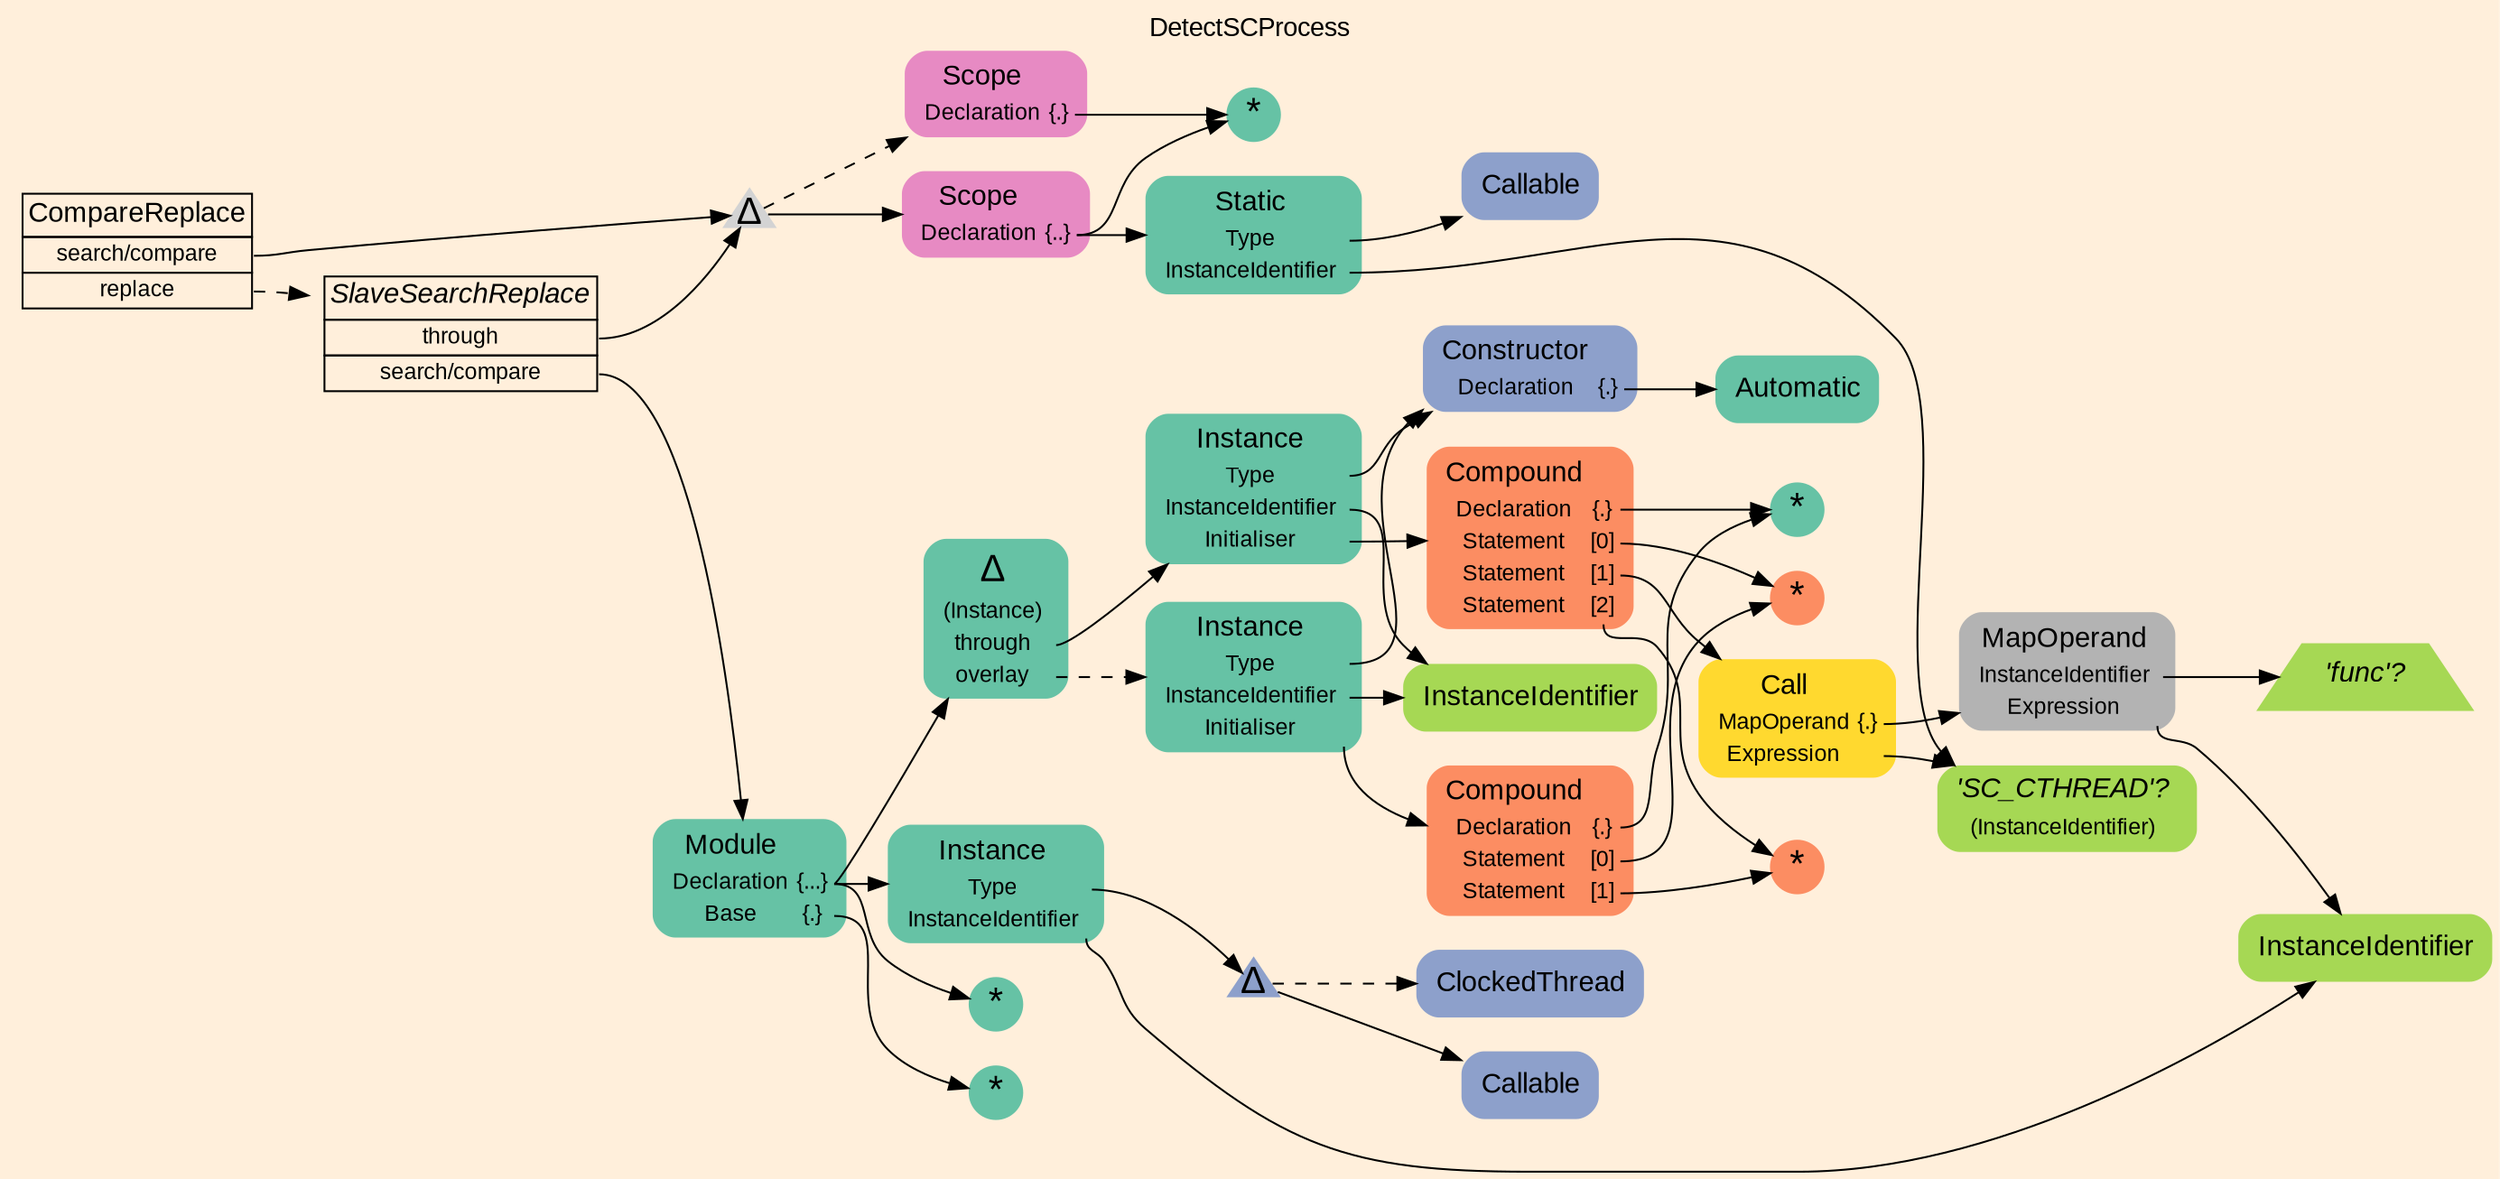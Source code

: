 digraph "DetectSCProcess" {
label = "DetectSCProcess"
labelloc = t
graph [
    rankdir = "LR"
    ranksep = 0.3
    bgcolor = antiquewhite1
    color = black
    fontcolor = black
    fontname = "Arial"
];
node [
    fontname = "Arial"
];
edge [
    fontname = "Arial"
];

// -------------------- transformation figure --------------------
// -------- block CR#B-3-4 ----------
"CR#B-3-4" [
    shape = "plaintext"
    fillcolor = antiquewhite1
    fontsize = "12"
    fontcolor = black
    label = <<TABLE BORDER="0" CELLBORDER="1" CELLSPACING="0">
     <TR><TD><FONT POINT-SIZE="15" COLOR="black">CompareReplace</FONT></TD></TR>
     <TR><TD PORT="port0"><FONT POINT-SIZE="12" COLOR="black">search/compare</FONT></TD></TR>
     <TR><TD PORT="port1"><FONT POINT-SIZE="12" COLOR="black">replace</FONT></TD></TR>
    </TABLE>>
    style = "filled"
    color = black
];

// -------- block #B-2-109 ----------
"#B-2-109" [
    shape = "triangle"
    fontsize = "12"
    fontcolor = black
    label = <<FONT POINT-SIZE="20" COLOR="black">Δ</FONT>>
    style = "filled"
    penwidth = 0.0
    fixedsize = true
    width = 0.4
    height = 0.4
];

// -------- block #B-2-110 ----------
"#B-2-110" [
    shape = "plaintext"
    fillcolor = "/set28/4"
    fontsize = "12"
    fontcolor = black
    label = <<TABLE BORDER="0" CELLBORDER="0" CELLSPACING="0">
     <TR><TD><FONT POINT-SIZE="15" COLOR="black">Scope</FONT></TD></TR>
     <TR><TD><FONT POINT-SIZE="12" COLOR="black">Declaration</FONT></TD><TD PORT="port0"><FONT POINT-SIZE="12" COLOR="black">{..}</FONT></TD></TR>
    </TABLE>>
    style = "rounded,filled"
];

// -------- block #B-2-112 ----------
"#B-2-112" [
    shape = "circle"
    fillcolor = "/set28/1"
    fontsize = "12"
    fontcolor = black
    label = <<FONT POINT-SIZE="20" COLOR="black">*</FONT>>
    style = "filled"
    penwidth = 0.0
    fixedsize = true
    width = 0.4
    height = 0.4
];

// -------- block #B-2-115 ----------
"#B-2-115" [
    shape = "plaintext"
    fillcolor = "/set28/1"
    fontsize = "12"
    fontcolor = black
    label = <<TABLE BORDER="0" CELLBORDER="0" CELLSPACING="0">
     <TR><TD><FONT POINT-SIZE="15" COLOR="black">Static</FONT></TD></TR>
     <TR><TD><FONT POINT-SIZE="12" COLOR="black">Type</FONT></TD><TD PORT="port0"></TD></TR>
     <TR><TD><FONT POINT-SIZE="12" COLOR="black">InstanceIdentifier</FONT></TD><TD PORT="port1"></TD></TR>
    </TABLE>>
    style = "rounded,filled"
];

// -------- block #B-2-135 ----------
"#B-2-135" [
    shape = "plaintext"
    fillcolor = "/set28/3"
    fontsize = "12"
    fontcolor = black
    label = <<TABLE BORDER="0" CELLBORDER="0" CELLSPACING="0">
     <TR><TD><FONT POINT-SIZE="15" COLOR="black">Callable</FONT></TD></TR>
    </TABLE>>
    style = "rounded,filled"
];

// -------- block #B-2-132 ----------
"#B-2-132" [
    shape = "plaintext"
    fillcolor = "/set28/5"
    fontsize = "12"
    fontcolor = black
    label = <<TABLE BORDER="0" CELLBORDER="0" CELLSPACING="0">
     <TR><TD><FONT POINT-SIZE="15" COLOR="black"><I>'SC_CTHREAD'?</I></FONT></TD></TR>
     <TR><TD><FONT POINT-SIZE="12" COLOR="black">(InstanceIdentifier)</FONT></TD><TD PORT="port0"></TD></TR>
    </TABLE>>
    style = "rounded,filled"
];

// -------- block #B-2-111 ----------
"#B-2-111" [
    shape = "plaintext"
    fillcolor = "/set28/4"
    fontsize = "12"
    fontcolor = black
    label = <<TABLE BORDER="0" CELLBORDER="0" CELLSPACING="0">
     <TR><TD><FONT POINT-SIZE="15" COLOR="black">Scope</FONT></TD></TR>
     <TR><TD><FONT POINT-SIZE="12" COLOR="black">Declaration</FONT></TD><TD PORT="port0"><FONT POINT-SIZE="12" COLOR="black">{.}</FONT></TD></TR>
    </TABLE>>
    style = "rounded,filled"
];

// -------- block #B-2-134 ----------
"#B-2-134" [
    shape = "plaintext"
    fillcolor = antiquewhite1
    fontsize = "12"
    fontcolor = black
    label = <<TABLE BORDER="0" CELLBORDER="1" CELLSPACING="0">
     <TR><TD><FONT POINT-SIZE="15" COLOR="black"><I>SlaveSearchReplace</I></FONT></TD></TR>
     <TR><TD PORT="port0"><FONT POINT-SIZE="12" COLOR="black">through</FONT></TD></TR>
     <TR><TD PORT="port1"><FONT POINT-SIZE="12" COLOR="black">search/compare</FONT></TD></TR>
    </TABLE>>
    style = "filled"
    color = black
];

// -------- block #B-2-118 ----------
"#B-2-118" [
    shape = "plaintext"
    fillcolor = "/set28/1"
    fontsize = "12"
    fontcolor = black
    label = <<TABLE BORDER="0" CELLBORDER="0" CELLSPACING="0">
     <TR><TD><FONT POINT-SIZE="15" COLOR="black">Module</FONT></TD></TR>
     <TR><TD><FONT POINT-SIZE="12" COLOR="black">Declaration</FONT></TD><TD PORT="port0"><FONT POINT-SIZE="12" COLOR="black">{...}</FONT></TD></TR>
     <TR><TD><FONT POINT-SIZE="12" COLOR="black">Base</FONT></TD><TD PORT="port1"><FONT POINT-SIZE="12" COLOR="black">{.}</FONT></TD></TR>
    </TABLE>>
    style = "rounded,filled"
];

// -------- block #B-2-121 ----------
"#B-2-121" [
    shape = "plaintext"
    fillcolor = "/set28/1"
    fontsize = "12"
    fontcolor = black
    label = <<TABLE BORDER="0" CELLBORDER="0" CELLSPACING="0">
     <TR><TD><FONT POINT-SIZE="20" COLOR="black">Δ</FONT></TD></TR>
     <TR><TD><FONT POINT-SIZE="12" COLOR="black">(Instance)</FONT></TD><TD PORT="port0"></TD></TR>
     <TR><TD><FONT POINT-SIZE="12" COLOR="black">through</FONT></TD><TD PORT="port1"></TD></TR>
     <TR><TD><FONT POINT-SIZE="12" COLOR="black">overlay</FONT></TD><TD PORT="port2"></TD></TR>
    </TABLE>>
    style = "rounded,filled"
];

// -------- block #B-2-123 ----------
"#B-2-123" [
    shape = "plaintext"
    fillcolor = "/set28/1"
    fontsize = "12"
    fontcolor = black
    label = <<TABLE BORDER="0" CELLBORDER="0" CELLSPACING="0">
     <TR><TD><FONT POINT-SIZE="15" COLOR="black">Instance</FONT></TD></TR>
     <TR><TD><FONT POINT-SIZE="12" COLOR="black">Type</FONT></TD><TD PORT="port0"></TD></TR>
     <TR><TD><FONT POINT-SIZE="12" COLOR="black">InstanceIdentifier</FONT></TD><TD PORT="port1"></TD></TR>
     <TR><TD><FONT POINT-SIZE="12" COLOR="black">Initialiser</FONT></TD><TD PORT="port2"></TD></TR>
    </TABLE>>
    style = "rounded,filled"
];

// -------- block #B-2-130 ----------
"#B-2-130" [
    shape = "plaintext"
    fillcolor = "/set28/3"
    fontsize = "12"
    fontcolor = black
    label = <<TABLE BORDER="0" CELLBORDER="0" CELLSPACING="0">
     <TR><TD><FONT POINT-SIZE="15" COLOR="black">Constructor</FONT></TD></TR>
     <TR><TD><FONT POINT-SIZE="12" COLOR="black">Declaration</FONT></TD><TD PORT="port0"><FONT POINT-SIZE="12" COLOR="black">{.}</FONT></TD></TR>
    </TABLE>>
    style = "rounded,filled"
];

// -------- block #B-2-136 ----------
"#B-2-136" [
    shape = "plaintext"
    fillcolor = "/set28/1"
    fontsize = "12"
    fontcolor = black
    label = <<TABLE BORDER="0" CELLBORDER="0" CELLSPACING="0">
     <TR><TD><FONT POINT-SIZE="15" COLOR="black">Automatic</FONT></TD></TR>
    </TABLE>>
    style = "rounded,filled"
];

// -------- block #B-2-131 ----------
"#B-2-131" [
    shape = "plaintext"
    fillcolor = "/set28/5"
    fontsize = "12"
    fontcolor = black
    label = <<TABLE BORDER="0" CELLBORDER="0" CELLSPACING="0">
     <TR><TD><FONT POINT-SIZE="15" COLOR="black">InstanceIdentifier</FONT></TD></TR>
    </TABLE>>
    style = "rounded,filled"
];

// -------- block #B-2-116 ----------
"#B-2-116" [
    shape = "plaintext"
    fillcolor = "/set28/2"
    fontsize = "12"
    fontcolor = black
    label = <<TABLE BORDER="0" CELLBORDER="0" CELLSPACING="0">
     <TR><TD><FONT POINT-SIZE="15" COLOR="black">Compound</FONT></TD></TR>
     <TR><TD><FONT POINT-SIZE="12" COLOR="black">Declaration</FONT></TD><TD PORT="port0"><FONT POINT-SIZE="12" COLOR="black">{.}</FONT></TD></TR>
     <TR><TD><FONT POINT-SIZE="12" COLOR="black">Statement</FONT></TD><TD PORT="port1"><FONT POINT-SIZE="12" COLOR="black">[0]</FONT></TD></TR>
     <TR><TD><FONT POINT-SIZE="12" COLOR="black">Statement</FONT></TD><TD PORT="port2"><FONT POINT-SIZE="12" COLOR="black">[1]</FONT></TD></TR>
     <TR><TD><FONT POINT-SIZE="12" COLOR="black">Statement</FONT></TD><TD PORT="port3"><FONT POINT-SIZE="12" COLOR="black">[2]</FONT></TD></TR>
    </TABLE>>
    style = "rounded,filled"
];

// -------- block #B-2-114 ----------
"#B-2-114" [
    shape = "circle"
    fillcolor = "/set28/1"
    fontsize = "12"
    fontcolor = black
    label = <<FONT POINT-SIZE="20" COLOR="black">*</FONT>>
    style = "filled"
    penwidth = 0.0
    fixedsize = true
    width = 0.4
    height = 0.4
];

// -------- block #B-2-126 ----------
"#B-2-126" [
    shape = "circle"
    fillcolor = "/set28/2"
    fontsize = "12"
    fontcolor = black
    label = <<FONT POINT-SIZE="20" COLOR="black">*</FONT>>
    style = "filled"
    penwidth = 0.0
    fixedsize = true
    width = 0.4
    height = 0.4
];

// -------- block #B-2-119 ----------
"#B-2-119" [
    shape = "plaintext"
    fillcolor = "/set28/6"
    fontsize = "12"
    fontcolor = black
    label = <<TABLE BORDER="0" CELLBORDER="0" CELLSPACING="0">
     <TR><TD><FONT POINT-SIZE="15" COLOR="black">Call</FONT></TD></TR>
     <TR><TD><FONT POINT-SIZE="12" COLOR="black">MapOperand</FONT></TD><TD PORT="port0"><FONT POINT-SIZE="12" COLOR="black">{.}</FONT></TD></TR>
     <TR><TD><FONT POINT-SIZE="12" COLOR="black">Expression</FONT></TD><TD PORT="port1"></TD></TR>
    </TABLE>>
    style = "rounded,filled"
];

// -------- block #B-2-120 ----------
"#B-2-120" [
    shape = "plaintext"
    fillcolor = "/set28/8"
    fontsize = "12"
    fontcolor = black
    label = <<TABLE BORDER="0" CELLBORDER="0" CELLSPACING="0">
     <TR><TD><FONT POINT-SIZE="15" COLOR="black">MapOperand</FONT></TD></TR>
     <TR><TD><FONT POINT-SIZE="12" COLOR="black">InstanceIdentifier</FONT></TD><TD PORT="port0"></TD></TR>
     <TR><TD><FONT POINT-SIZE="12" COLOR="black">Expression</FONT></TD><TD PORT="port1"></TD></TR>
    </TABLE>>
    style = "rounded,filled"
];

// -------- block #B-2-133 ----------
"#B-2-133" [
    shape = "trapezium"
    fillcolor = "/set28/5"
    fontsize = "12"
    fontcolor = black
    label = <<FONT POINT-SIZE="15" COLOR="black"><I>'func'?</I></FONT>>
    style = "filled"
    penwidth = 0.0
];

// -------- block #B-2-128 ----------
"#B-2-128" [
    shape = "plaintext"
    fillcolor = "/set28/5"
    fontsize = "12"
    fontcolor = black
    label = <<TABLE BORDER="0" CELLBORDER="0" CELLSPACING="0">
     <TR><TD><FONT POINT-SIZE="15" COLOR="black">InstanceIdentifier</FONT></TD></TR>
    </TABLE>>
    style = "rounded,filled"
];

// -------- block #B-2-127 ----------
"#B-2-127" [
    shape = "circle"
    fillcolor = "/set28/2"
    fontsize = "12"
    fontcolor = black
    label = <<FONT POINT-SIZE="20" COLOR="black">*</FONT>>
    style = "filled"
    penwidth = 0.0
    fixedsize = true
    width = 0.4
    height = 0.4
];

// -------- block #B-2-124 ----------
"#B-2-124" [
    shape = "plaintext"
    fillcolor = "/set28/1"
    fontsize = "12"
    fontcolor = black
    label = <<TABLE BORDER="0" CELLBORDER="0" CELLSPACING="0">
     <TR><TD><FONT POINT-SIZE="15" COLOR="black">Instance</FONT></TD></TR>
     <TR><TD><FONT POINT-SIZE="12" COLOR="black">Type</FONT></TD><TD PORT="port0"></TD></TR>
     <TR><TD><FONT POINT-SIZE="12" COLOR="black">InstanceIdentifier</FONT></TD><TD PORT="port1"></TD></TR>
     <TR><TD><FONT POINT-SIZE="12" COLOR="black">Initialiser</FONT></TD><TD PORT="port2"></TD></TR>
    </TABLE>>
    style = "rounded,filled"
];

// -------- block #B-2-117 ----------
"#B-2-117" [
    shape = "plaintext"
    fillcolor = "/set28/2"
    fontsize = "12"
    fontcolor = black
    label = <<TABLE BORDER="0" CELLBORDER="0" CELLSPACING="0">
     <TR><TD><FONT POINT-SIZE="15" COLOR="black">Compound</FONT></TD></TR>
     <TR><TD><FONT POINT-SIZE="12" COLOR="black">Declaration</FONT></TD><TD PORT="port0"><FONT POINT-SIZE="12" COLOR="black">{.}</FONT></TD></TR>
     <TR><TD><FONT POINT-SIZE="12" COLOR="black">Statement</FONT></TD><TD PORT="port1"><FONT POINT-SIZE="12" COLOR="black">[0]</FONT></TD></TR>
     <TR><TD><FONT POINT-SIZE="12" COLOR="black">Statement</FONT></TD><TD PORT="port2"><FONT POINT-SIZE="12" COLOR="black">[1]</FONT></TD></TR>
    </TABLE>>
    style = "rounded,filled"
];

// -------- block #B-2-125 ----------
"#B-2-125" [
    shape = "plaintext"
    fillcolor = "/set28/1"
    fontsize = "12"
    fontcolor = black
    label = <<TABLE BORDER="0" CELLBORDER="0" CELLSPACING="0">
     <TR><TD><FONT POINT-SIZE="15" COLOR="black">Instance</FONT></TD></TR>
     <TR><TD><FONT POINT-SIZE="12" COLOR="black">Type</FONT></TD><TD PORT="port0"></TD></TR>
     <TR><TD><FONT POINT-SIZE="12" COLOR="black">InstanceIdentifier</FONT></TD><TD PORT="port1"></TD></TR>
    </TABLE>>
    style = "rounded,filled"
];

// -------- block #B-2-122 ----------
"#B-2-122" [
    shape = "triangle"
    fillcolor = "/set28/3"
    fontsize = "12"
    fontcolor = black
    label = <<FONT POINT-SIZE="20" COLOR="black">Δ</FONT>>
    style = "filled"
    penwidth = 0.0
    fixedsize = true
    width = 0.4
    height = 0.4
];

// -------- block #B-2-137 ----------
"#B-2-137" [
    shape = "plaintext"
    fillcolor = "/set28/3"
    fontsize = "12"
    fontcolor = black
    label = <<TABLE BORDER="0" CELLBORDER="0" CELLSPACING="0">
     <TR><TD><FONT POINT-SIZE="15" COLOR="black">Callable</FONT></TD></TR>
    </TABLE>>
    style = "rounded,filled"
];

// -------- block #B-2-108 ----------
"#B-2-108" [
    shape = "plaintext"
    fillcolor = "/set28/3"
    fontsize = "12"
    fontcolor = black
    label = <<TABLE BORDER="0" CELLBORDER="0" CELLSPACING="0">
     <TR><TD><FONT POINT-SIZE="15" COLOR="black">ClockedThread</FONT></TD></TR>
    </TABLE>>
    style = "rounded,filled"
];

// -------- block #B-2-113 ----------
"#B-2-113" [
    shape = "circle"
    fillcolor = "/set28/1"
    fontsize = "12"
    fontcolor = black
    label = <<FONT POINT-SIZE="20" COLOR="black">*</FONT>>
    style = "filled"
    penwidth = 0.0
    fixedsize = true
    width = 0.4
    height = 0.4
];

// -------- block #B-2-129 ----------
"#B-2-129" [
    shape = "circle"
    fillcolor = "/set28/1"
    fontsize = "12"
    fontcolor = black
    label = <<FONT POINT-SIZE="20" COLOR="black">*</FONT>>
    style = "filled"
    penwidth = 0.0
    fixedsize = true
    width = 0.4
    height = 0.4
];

"CR#B-3-4":port0 -> "#B-2-109" [
    color = black
    fontcolor = black
];

"CR#B-3-4":port1 -> "#B-2-134" [
    style="dashed"
    color = black
    fontcolor = black
];

"#B-2-109" -> "#B-2-110" [
    color = black
    fontcolor = black
];

"#B-2-109" -> "#B-2-111" [
    style="dashed"
    color = black
    fontcolor = black
];

"#B-2-110":port0 -> "#B-2-112" [
    color = black
    fontcolor = black
];

"#B-2-110":port0 -> "#B-2-115" [
    color = black
    fontcolor = black
];

"#B-2-115":port0 -> "#B-2-135" [
    color = black
    fontcolor = black
];

"#B-2-115":port1 -> "#B-2-132" [
    color = black
    fontcolor = black
];

"#B-2-111":port0 -> "#B-2-112" [
    color = black
    fontcolor = black
];

"#B-2-134":port0 -> "#B-2-109" [
    color = black
    fontcolor = black
];

"#B-2-134":port1 -> "#B-2-118" [
    color = black
    fontcolor = black
];

"#B-2-118":port0 -> "#B-2-121" [
    color = black
    fontcolor = black
];

"#B-2-118":port0 -> "#B-2-125" [
    color = black
    fontcolor = black
];

"#B-2-118":port0 -> "#B-2-113" [
    color = black
    fontcolor = black
];

"#B-2-118":port1 -> "#B-2-129" [
    color = black
    fontcolor = black
];

"#B-2-121":port1 -> "#B-2-123" [
    color = black
    fontcolor = black
];

"#B-2-121":port2 -> "#B-2-124" [
    style="dashed"
    color = black
    fontcolor = black
];

"#B-2-123":port0 -> "#B-2-130" [
    color = black
    fontcolor = black
];

"#B-2-123":port1 -> "#B-2-131" [
    color = black
    fontcolor = black
];

"#B-2-123":port2 -> "#B-2-116" [
    color = black
    fontcolor = black
];

"#B-2-130":port0 -> "#B-2-136" [
    color = black
    fontcolor = black
];

"#B-2-116":port0 -> "#B-2-114" [
    color = black
    fontcolor = black
];

"#B-2-116":port1 -> "#B-2-126" [
    color = black
    fontcolor = black
];

"#B-2-116":port2 -> "#B-2-119" [
    color = black
    fontcolor = black
];

"#B-2-116":port3 -> "#B-2-127" [
    color = black
    fontcolor = black
];

"#B-2-119":port0 -> "#B-2-120" [
    color = black
    fontcolor = black
];

"#B-2-119":port1 -> "#B-2-132" [
    color = black
    fontcolor = black
];

"#B-2-120":port0 -> "#B-2-133" [
    color = black
    fontcolor = black
];

"#B-2-120":port1 -> "#B-2-128" [
    color = black
    fontcolor = black
];

"#B-2-124":port0 -> "#B-2-130" [
    color = black
    fontcolor = black
];

"#B-2-124":port1 -> "#B-2-131" [
    color = black
    fontcolor = black
];

"#B-2-124":port2 -> "#B-2-117" [
    color = black
    fontcolor = black
];

"#B-2-117":port0 -> "#B-2-114" [
    color = black
    fontcolor = black
];

"#B-2-117":port1 -> "#B-2-126" [
    color = black
    fontcolor = black
];

"#B-2-117":port2 -> "#B-2-127" [
    color = black
    fontcolor = black
];

"#B-2-125":port0 -> "#B-2-122" [
    color = black
    fontcolor = black
];

"#B-2-125":port1 -> "#B-2-128" [
    color = black
    fontcolor = black
];

"#B-2-122" -> "#B-2-137" [
    color = black
    fontcolor = black
];

"#B-2-122" -> "#B-2-108" [
    style="dashed"
    color = black
    fontcolor = black
];


}
